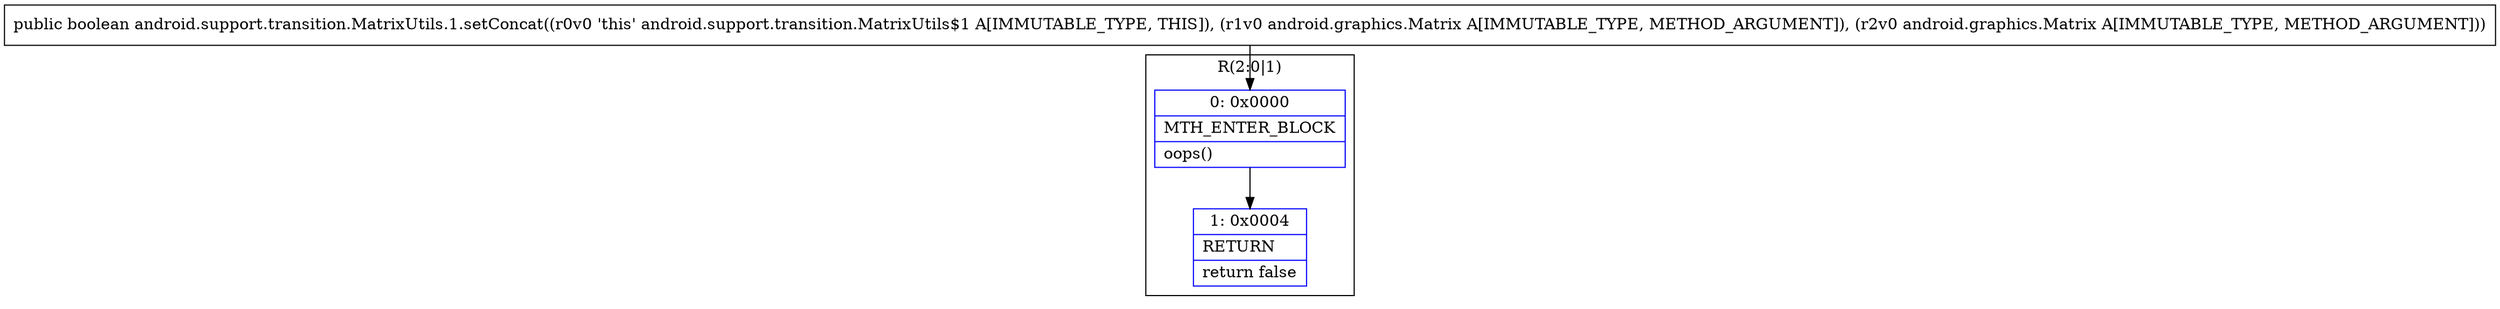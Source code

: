 digraph "CFG forandroid.support.transition.MatrixUtils.1.setConcat(Landroid\/graphics\/Matrix;Landroid\/graphics\/Matrix;)Z" {
subgraph cluster_Region_577372109 {
label = "R(2:0|1)";
node [shape=record,color=blue];
Node_0 [shape=record,label="{0\:\ 0x0000|MTH_ENTER_BLOCK\l|oops()\l}"];
Node_1 [shape=record,label="{1\:\ 0x0004|RETURN\l|return false\l}"];
}
MethodNode[shape=record,label="{public boolean android.support.transition.MatrixUtils.1.setConcat((r0v0 'this' android.support.transition.MatrixUtils$1 A[IMMUTABLE_TYPE, THIS]), (r1v0 android.graphics.Matrix A[IMMUTABLE_TYPE, METHOD_ARGUMENT]), (r2v0 android.graphics.Matrix A[IMMUTABLE_TYPE, METHOD_ARGUMENT])) }"];
MethodNode -> Node_0;
Node_0 -> Node_1;
}


